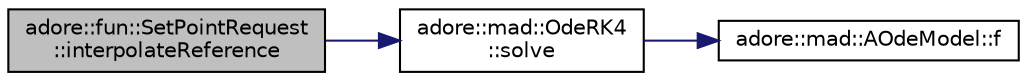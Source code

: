 digraph "adore::fun::SetPointRequest::interpolateReference"
{
 // LATEX_PDF_SIZE
  edge [fontname="Helvetica",fontsize="10",labelfontname="Helvetica",labelfontsize="10"];
  node [fontname="Helvetica",fontsize="10",shape=record];
  rankdir="LR";
  Node1 [label="adore::fun::SetPointRequest\l::interpolateReference",height=0.2,width=0.4,color="black", fillcolor="grey75", style="filled", fontcolor="black",tooltip=" "];
  Node1 -> Node2 [color="midnightblue",fontsize="10",style="solid",fontname="Helvetica"];
  Node2 [label="adore::mad::OdeRK4\l::solve",height=0.2,width=0.4,color="black", fillcolor="white", style="filled",URL="$classadore_1_1mad_1_1OdeRK4.html#a0ef5c32b56701526980cfaaf4d18dd8d",tooltip=" "];
  Node2 -> Node3 [color="midnightblue",fontsize="10",style="solid",fontname="Helvetica"];
  Node3 [label="adore::mad::AOdeModel::f",height=0.2,width=0.4,color="black", fillcolor="white", style="filled",URL="$classadore_1_1mad_1_1AOdeModel.html#aa8962c6bea2fbc16f4b0e69122cc217f",tooltip=" "];
}
